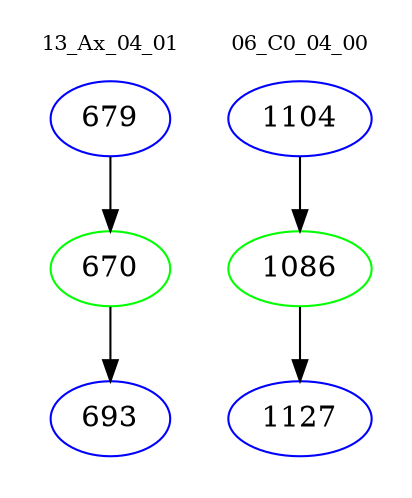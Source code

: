 digraph{
subgraph cluster_0 {
color = white
label = "13_Ax_04_01";
fontsize=10;
T0_679 [label="679", color="blue"]
T0_679 -> T0_670 [color="black"]
T0_670 [label="670", color="green"]
T0_670 -> T0_693 [color="black"]
T0_693 [label="693", color="blue"]
}
subgraph cluster_1 {
color = white
label = "06_C0_04_00";
fontsize=10;
T1_1104 [label="1104", color="blue"]
T1_1104 -> T1_1086 [color="black"]
T1_1086 [label="1086", color="green"]
T1_1086 -> T1_1127 [color="black"]
T1_1127 [label="1127", color="blue"]
}
}
